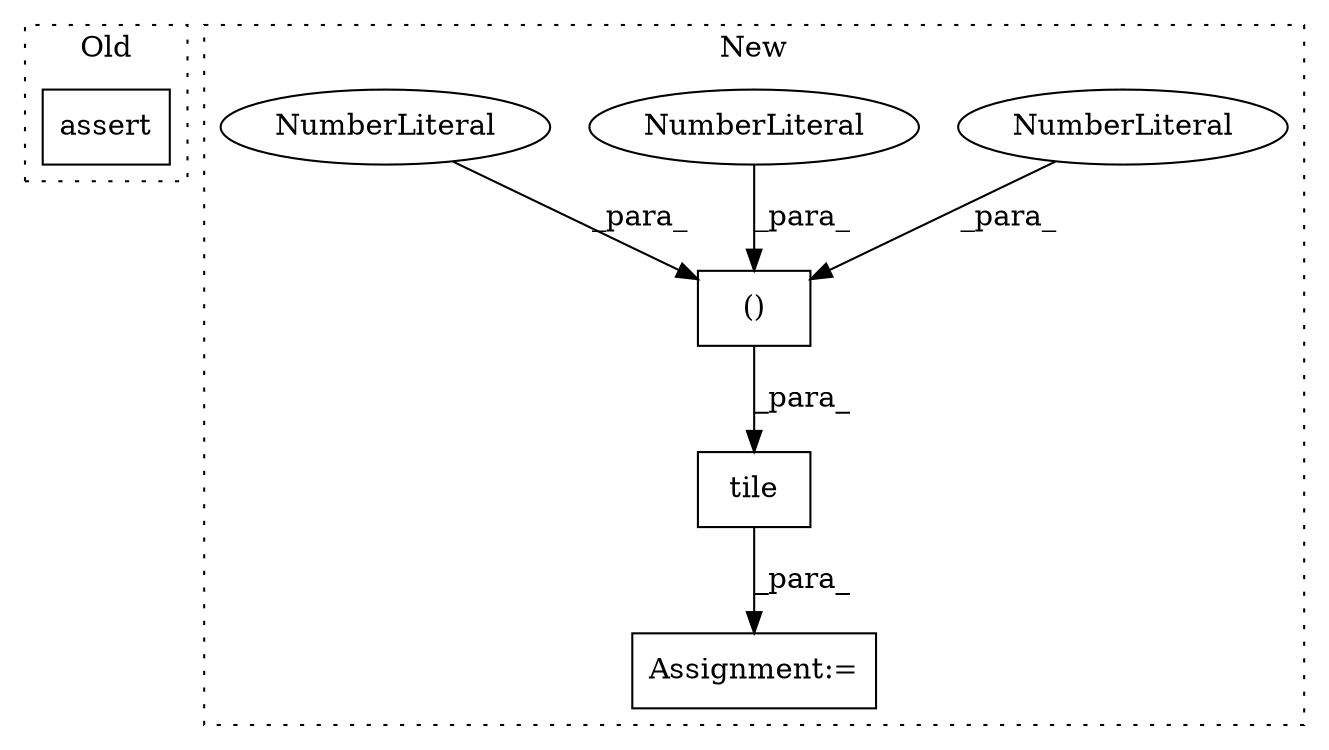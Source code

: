 digraph G {
subgraph cluster0 {
1 [label="assert" a="6" s="36819" l="7" shape="box"];
label = "Old";
style="dotted";
}
subgraph cluster1 {
2 [label="tile" a="32" s="43225,43268" l="5,2" shape="box"];
3 [label="()" a="106" s="43239" l="29" shape="box"];
4 [label="NumberLiteral" a="34" s="43239" l="1" shape="ellipse"];
5 [label="NumberLiteral" a="34" s="43267" l="1" shape="ellipse"];
6 [label="Assignment:=" a="7" s="43218" l="1" shape="box"];
7 [label="NumberLiteral" a="34" s="43253" l="1" shape="ellipse"];
label = "New";
style="dotted";
}
2 -> 6 [label="_para_"];
3 -> 2 [label="_para_"];
4 -> 3 [label="_para_"];
5 -> 3 [label="_para_"];
7 -> 3 [label="_para_"];
}